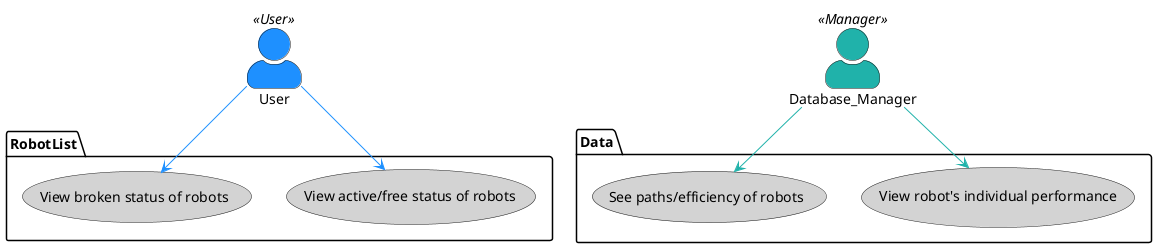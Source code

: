 @startuml
skinparam DefaultFontName Times New Roman
skinparam actorStyle awesome

Actor User
User << User >> #DodgerBlue

Actor Database_Manager
Database_Manager << Manager >> #LightSeaGreen

package Data {
    usecase "View robot's individual performance" as (robot_performance) #LightGrey
    usecase "See paths/efficiency of robots" as (paths_efficiency) #LightGrey
}

package RobotList {
    usecase "View active/free status of robots" as (active_free_status) #LightGrey
    usecase "View broken status of robots" as (broken_status) #LightGrey
}

:User: --> (active_free_status) #DodgerBlue
:User: --> (broken_status) #DodgerBlue
:Database_Manager: --> (robot_performance) #LightSeaGreen
:Database_Manager: --> (paths_efficiency) #LightSeaGreen
@enduml